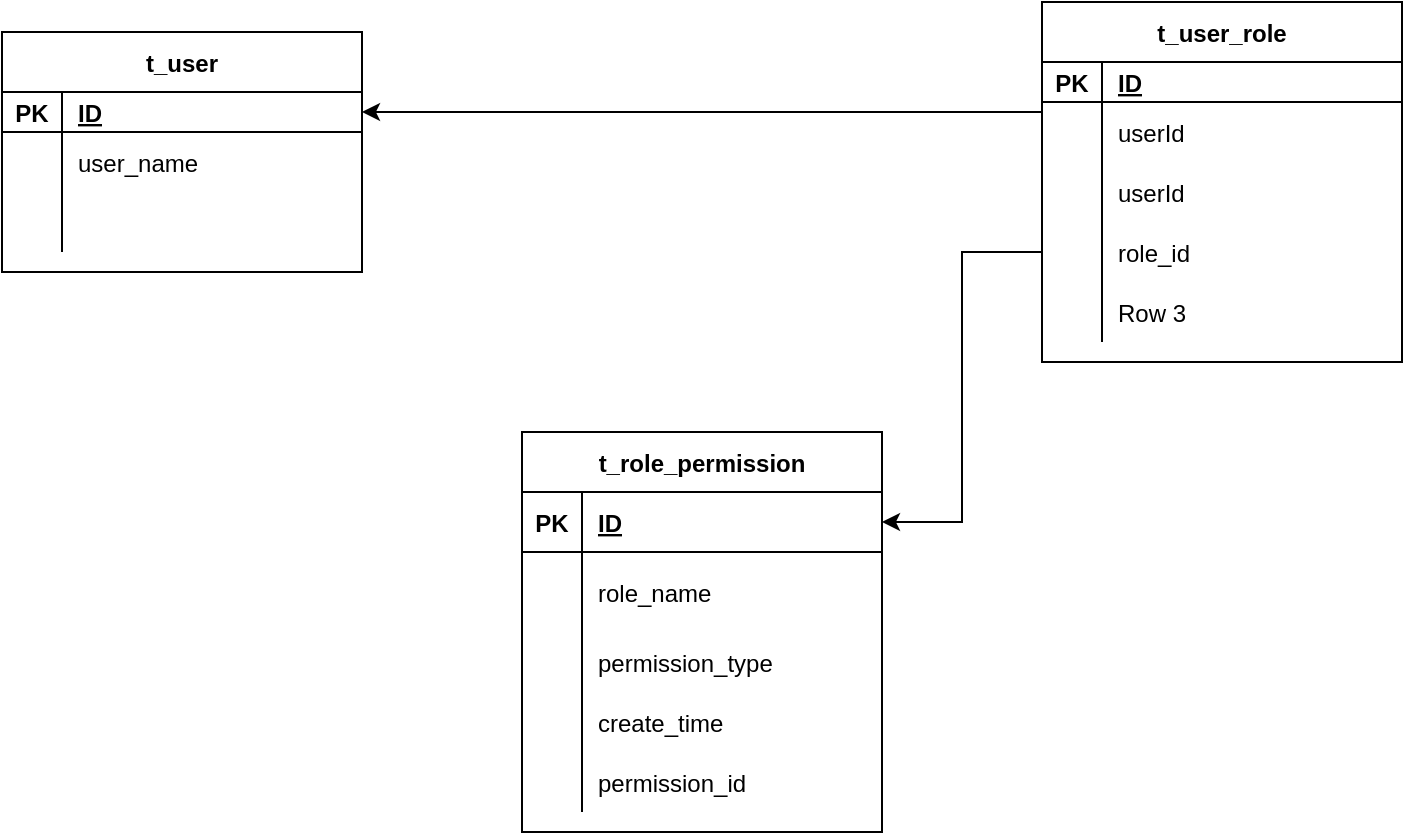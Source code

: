 <mxfile version="15.5.2" type="github"><diagram id="R2lEEEUBdFMjLlhIrx00" name="Page-1"><mxGraphModel dx="2480" dy="518" grid="1" gridSize="10" guides="1" tooltips="1" connect="1" arrows="1" fold="1" page="1" pageScale="1" pageWidth="850" pageHeight="1100" math="0" shadow="0" extFonts="Permanent Marker^https://fonts.googleapis.com/css?family=Permanent+Marker"><root><mxCell id="0"/><mxCell id="1" parent="0"/><mxCell id="S_AD6fV9rU1b3b5iWTok-379" style="edgeStyle=orthogonalEdgeStyle;rounded=0;orthogonalLoop=1;jettySize=auto;html=1;exitX=1;exitY=0.5;exitDx=0;exitDy=0;entryX=0;entryY=0.5;entryDx=0;entryDy=0;" parent="1" source="S_AD6fV9rU1b3b5iWTok-363" edge="1"><mxGeometry relative="1" as="geometry"><Array as="points"><mxPoint x="-370" y="555"/><mxPoint x="-370" y="70"/><mxPoint x="420" y="70"/><mxPoint x="420" y="165"/></Array><mxPoint x="440" y="165" as="targetPoint"/></mxGeometry></mxCell><mxCell id="zW3Mn5VmwguvHz7l2il5-1" value="&#10;t_role_permission&#10;" style="shape=table;startSize=30;container=1;collapsible=1;childLayout=tableLayout;fixedRows=1;rowLines=0;fontStyle=1;align=center;resizeLast=1;" parent="1" vertex="1"><mxGeometry x="-650" y="780" width="180" height="200" as="geometry"/></mxCell><mxCell id="zW3Mn5VmwguvHz7l2il5-2" value="" style="shape=partialRectangle;collapsible=0;dropTarget=0;pointerEvents=0;fillColor=none;top=0;left=0;bottom=1;right=0;points=[[0,0.5],[1,0.5]];portConstraint=eastwest;" parent="zW3Mn5VmwguvHz7l2il5-1" vertex="1"><mxGeometry y="30" width="180" height="30" as="geometry"/></mxCell><mxCell id="zW3Mn5VmwguvHz7l2il5-3" value="PK" style="shape=partialRectangle;connectable=0;fillColor=none;top=0;left=0;bottom=0;right=0;fontStyle=1;overflow=hidden;" parent="zW3Mn5VmwguvHz7l2il5-2" vertex="1"><mxGeometry width="30" height="30" as="geometry"><mxRectangle width="30" height="30" as="alternateBounds"/></mxGeometry></mxCell><mxCell id="zW3Mn5VmwguvHz7l2il5-4" value="ID" style="shape=partialRectangle;connectable=0;fillColor=none;top=0;left=0;bottom=0;right=0;align=left;spacingLeft=6;fontStyle=5;overflow=hidden;" parent="zW3Mn5VmwguvHz7l2il5-2" vertex="1"><mxGeometry x="30" width="150" height="30" as="geometry"><mxRectangle width="150" height="30" as="alternateBounds"/></mxGeometry></mxCell><mxCell id="zW3Mn5VmwguvHz7l2il5-5" value="" style="shape=partialRectangle;collapsible=0;dropTarget=0;pointerEvents=0;fillColor=none;top=0;left=0;bottom=0;right=0;points=[[0,0.5],[1,0.5]];portConstraint=eastwest;" parent="zW3Mn5VmwguvHz7l2il5-1" vertex="1"><mxGeometry y="60" width="180" height="40" as="geometry"/></mxCell><mxCell id="zW3Mn5VmwguvHz7l2il5-6" value="" style="shape=partialRectangle;connectable=0;fillColor=none;top=0;left=0;bottom=0;right=0;editable=1;overflow=hidden;" parent="zW3Mn5VmwguvHz7l2il5-5" vertex="1"><mxGeometry width="30" height="40" as="geometry"><mxRectangle width="30" height="40" as="alternateBounds"/></mxGeometry></mxCell><mxCell id="zW3Mn5VmwguvHz7l2il5-7" value="role_name" style="shape=partialRectangle;connectable=0;fillColor=none;top=0;left=0;bottom=0;right=0;align=left;spacingLeft=6;overflow=hidden;" parent="zW3Mn5VmwguvHz7l2il5-5" vertex="1"><mxGeometry x="30" width="150" height="40" as="geometry"><mxRectangle width="150" height="40" as="alternateBounds"/></mxGeometry></mxCell><mxCell id="zW3Mn5VmwguvHz7l2il5-8" value="" style="shape=partialRectangle;collapsible=0;dropTarget=0;pointerEvents=0;fillColor=none;top=0;left=0;bottom=0;right=0;points=[[0,0.5],[1,0.5]];portConstraint=eastwest;" parent="zW3Mn5VmwguvHz7l2il5-1" vertex="1"><mxGeometry y="100" width="180" height="30" as="geometry"/></mxCell><mxCell id="zW3Mn5VmwguvHz7l2il5-9" value="" style="shape=partialRectangle;connectable=0;fillColor=none;top=0;left=0;bottom=0;right=0;editable=1;overflow=hidden;" parent="zW3Mn5VmwguvHz7l2il5-8" vertex="1"><mxGeometry width="30" height="30" as="geometry"><mxRectangle width="30" height="30" as="alternateBounds"/></mxGeometry></mxCell><mxCell id="zW3Mn5VmwguvHz7l2il5-10" value="permission_type" style="shape=partialRectangle;connectable=0;fillColor=none;top=0;left=0;bottom=0;right=0;align=left;spacingLeft=6;overflow=hidden;" parent="zW3Mn5VmwguvHz7l2il5-8" vertex="1"><mxGeometry x="30" width="150" height="30" as="geometry"><mxRectangle width="150" height="30" as="alternateBounds"/></mxGeometry></mxCell><mxCell id="VnGAUY934WT5866t2yN_-14" value="" style="shape=partialRectangle;collapsible=0;dropTarget=0;pointerEvents=0;fillColor=none;top=0;left=0;bottom=0;right=0;points=[[0,0.5],[1,0.5]];portConstraint=eastwest;" vertex="1" parent="zW3Mn5VmwguvHz7l2il5-1"><mxGeometry y="130" width="180" height="30" as="geometry"/></mxCell><mxCell id="VnGAUY934WT5866t2yN_-15" value="" style="shape=partialRectangle;connectable=0;fillColor=none;top=0;left=0;bottom=0;right=0;editable=1;overflow=hidden;" vertex="1" parent="VnGAUY934WT5866t2yN_-14"><mxGeometry width="30" height="30" as="geometry"><mxRectangle width="30" height="30" as="alternateBounds"/></mxGeometry></mxCell><mxCell id="VnGAUY934WT5866t2yN_-16" value="create_time" style="shape=partialRectangle;connectable=0;fillColor=none;top=0;left=0;bottom=0;right=0;align=left;spacingLeft=6;overflow=hidden;" vertex="1" parent="VnGAUY934WT5866t2yN_-14"><mxGeometry x="30" width="150" height="30" as="geometry"><mxRectangle width="150" height="30" as="alternateBounds"/></mxGeometry></mxCell><mxCell id="VnGAUY934WT5866t2yN_-48" value="" style="shape=partialRectangle;collapsible=0;dropTarget=0;pointerEvents=0;fillColor=none;top=0;left=0;bottom=0;right=0;points=[[0,0.5],[1,0.5]];portConstraint=eastwest;" vertex="1" parent="zW3Mn5VmwguvHz7l2il5-1"><mxGeometry y="160" width="180" height="30" as="geometry"/></mxCell><mxCell id="VnGAUY934WT5866t2yN_-49" value="" style="shape=partialRectangle;connectable=0;fillColor=none;top=0;left=0;bottom=0;right=0;editable=1;overflow=hidden;" vertex="1" parent="VnGAUY934WT5866t2yN_-48"><mxGeometry width="30" height="30" as="geometry"><mxRectangle width="30" height="30" as="alternateBounds"/></mxGeometry></mxCell><mxCell id="VnGAUY934WT5866t2yN_-50" value="permission_id" style="shape=partialRectangle;connectable=0;fillColor=none;top=0;left=0;bottom=0;right=0;align=left;spacingLeft=6;overflow=hidden;" vertex="1" parent="VnGAUY934WT5866t2yN_-48"><mxGeometry x="30" width="150" height="30" as="geometry"><mxRectangle width="150" height="30" as="alternateBounds"/></mxGeometry></mxCell><mxCell id="VnGAUY934WT5866t2yN_-1" value="t_user_role" style="shape=table;startSize=30;container=1;collapsible=1;childLayout=tableLayout;fixedRows=1;rowLines=0;fontStyle=1;align=center;resizeLast=1;" vertex="1" parent="1"><mxGeometry x="-390" y="565" width="180" height="180" as="geometry"/></mxCell><mxCell id="VnGAUY934WT5866t2yN_-2" value="" style="shape=partialRectangle;collapsible=0;dropTarget=0;pointerEvents=0;fillColor=none;top=0;left=0;bottom=1;right=0;points=[[0,0.5],[1,0.5]];portConstraint=eastwest;" vertex="1" parent="VnGAUY934WT5866t2yN_-1"><mxGeometry y="30" width="180" height="20" as="geometry"/></mxCell><mxCell id="VnGAUY934WT5866t2yN_-3" value="PK" style="shape=partialRectangle;connectable=0;fillColor=none;top=0;left=0;bottom=0;right=0;fontStyle=1;overflow=hidden;" vertex="1" parent="VnGAUY934WT5866t2yN_-2"><mxGeometry width="30" height="20" as="geometry"><mxRectangle width="30" height="20" as="alternateBounds"/></mxGeometry></mxCell><mxCell id="VnGAUY934WT5866t2yN_-4" value="ID" style="shape=partialRectangle;connectable=0;fillColor=none;top=0;left=0;bottom=0;right=0;align=left;spacingLeft=6;fontStyle=5;overflow=hidden;" vertex="1" parent="VnGAUY934WT5866t2yN_-2"><mxGeometry x="30" width="150" height="20" as="geometry"><mxRectangle width="150" height="20" as="alternateBounds"/></mxGeometry></mxCell><mxCell id="VnGAUY934WT5866t2yN_-56" value="" style="shape=partialRectangle;collapsible=0;dropTarget=0;pointerEvents=0;fillColor=none;top=0;left=0;bottom=0;right=0;points=[[0,0.5],[1,0.5]];portConstraint=eastwest;" vertex="1" parent="VnGAUY934WT5866t2yN_-1"><mxGeometry y="50" width="180" height="30" as="geometry"/></mxCell><mxCell id="VnGAUY934WT5866t2yN_-57" value="" style="shape=partialRectangle;connectable=0;fillColor=none;top=0;left=0;bottom=0;right=0;editable=1;overflow=hidden;" vertex="1" parent="VnGAUY934WT5866t2yN_-56"><mxGeometry width="30" height="30" as="geometry"><mxRectangle width="30" height="30" as="alternateBounds"/></mxGeometry></mxCell><mxCell id="VnGAUY934WT5866t2yN_-58" value="userId" style="shape=partialRectangle;connectable=0;fillColor=none;top=0;left=0;bottom=0;right=0;align=left;spacingLeft=6;overflow=hidden;" vertex="1" parent="VnGAUY934WT5866t2yN_-56"><mxGeometry x="30" width="150" height="30" as="geometry"><mxRectangle width="150" height="30" as="alternateBounds"/></mxGeometry></mxCell><mxCell id="VnGAUY934WT5866t2yN_-5" value="" style="shape=partialRectangle;collapsible=0;dropTarget=0;pointerEvents=0;fillColor=none;top=0;left=0;bottom=0;right=0;points=[[0,0.5],[1,0.5]];portConstraint=eastwest;" vertex="1" parent="VnGAUY934WT5866t2yN_-1"><mxGeometry y="80" width="180" height="30" as="geometry"/></mxCell><mxCell id="VnGAUY934WT5866t2yN_-6" value="" style="shape=partialRectangle;connectable=0;fillColor=none;top=0;left=0;bottom=0;right=0;editable=1;overflow=hidden;" vertex="1" parent="VnGAUY934WT5866t2yN_-5"><mxGeometry width="30" height="30" as="geometry"><mxRectangle width="30" height="30" as="alternateBounds"/></mxGeometry></mxCell><mxCell id="VnGAUY934WT5866t2yN_-7" value="userId" style="shape=partialRectangle;connectable=0;fillColor=none;top=0;left=0;bottom=0;right=0;align=left;spacingLeft=6;overflow=hidden;" vertex="1" parent="VnGAUY934WT5866t2yN_-5"><mxGeometry x="30" width="150" height="30" as="geometry"><mxRectangle width="150" height="30" as="alternateBounds"/></mxGeometry></mxCell><mxCell id="VnGAUY934WT5866t2yN_-8" value="" style="shape=partialRectangle;collapsible=0;dropTarget=0;pointerEvents=0;fillColor=none;top=0;left=0;bottom=0;right=0;points=[[0,0.5],[1,0.5]];portConstraint=eastwest;" vertex="1" parent="VnGAUY934WT5866t2yN_-1"><mxGeometry y="110" width="180" height="30" as="geometry"/></mxCell><mxCell id="VnGAUY934WT5866t2yN_-9" value="" style="shape=partialRectangle;connectable=0;fillColor=none;top=0;left=0;bottom=0;right=0;editable=1;overflow=hidden;" vertex="1" parent="VnGAUY934WT5866t2yN_-8"><mxGeometry width="30" height="30" as="geometry"><mxRectangle width="30" height="30" as="alternateBounds"/></mxGeometry></mxCell><mxCell id="VnGAUY934WT5866t2yN_-10" value="role_id" style="shape=partialRectangle;connectable=0;fillColor=none;top=0;left=0;bottom=0;right=0;align=left;spacingLeft=6;overflow=hidden;" vertex="1" parent="VnGAUY934WT5866t2yN_-8"><mxGeometry x="30" width="150" height="30" as="geometry"><mxRectangle width="150" height="30" as="alternateBounds"/></mxGeometry></mxCell><mxCell id="VnGAUY934WT5866t2yN_-11" value="" style="shape=partialRectangle;collapsible=0;dropTarget=0;pointerEvents=0;fillColor=none;top=0;left=0;bottom=0;right=0;points=[[0,0.5],[1,0.5]];portConstraint=eastwest;" vertex="1" parent="VnGAUY934WT5866t2yN_-1"><mxGeometry y="140" width="180" height="30" as="geometry"/></mxCell><mxCell id="VnGAUY934WT5866t2yN_-12" value="" style="shape=partialRectangle;connectable=0;fillColor=none;top=0;left=0;bottom=0;right=0;editable=1;overflow=hidden;" vertex="1" parent="VnGAUY934WT5866t2yN_-11"><mxGeometry width="30" height="30" as="geometry"><mxRectangle width="30" height="30" as="alternateBounds"/></mxGeometry></mxCell><mxCell id="VnGAUY934WT5866t2yN_-13" value="Row 3" style="shape=partialRectangle;connectable=0;fillColor=none;top=0;left=0;bottom=0;right=0;align=left;spacingLeft=6;overflow=hidden;" vertex="1" parent="VnGAUY934WT5866t2yN_-11"><mxGeometry x="30" width="150" height="30" as="geometry"><mxRectangle width="150" height="30" as="alternateBounds"/></mxGeometry></mxCell><mxCell id="VnGAUY934WT5866t2yN_-17" value="t_user" style="shape=table;startSize=30;container=1;collapsible=1;childLayout=tableLayout;fixedRows=1;rowLines=0;fontStyle=1;align=center;resizeLast=1;" vertex="1" parent="1"><mxGeometry x="-910" y="580" width="180" height="120" as="geometry"/></mxCell><mxCell id="VnGAUY934WT5866t2yN_-18" value="" style="shape=partialRectangle;collapsible=0;dropTarget=0;pointerEvents=0;fillColor=none;top=0;left=0;bottom=1;right=0;points=[[0,0.5],[1,0.5]];portConstraint=eastwest;" vertex="1" parent="VnGAUY934WT5866t2yN_-17"><mxGeometry y="30" width="180" height="20" as="geometry"/></mxCell><mxCell id="VnGAUY934WT5866t2yN_-19" value="PK" style="shape=partialRectangle;connectable=0;fillColor=none;top=0;left=0;bottom=0;right=0;fontStyle=1;overflow=hidden;" vertex="1" parent="VnGAUY934WT5866t2yN_-18"><mxGeometry width="30" height="20" as="geometry"><mxRectangle width="30" height="20" as="alternateBounds"/></mxGeometry></mxCell><mxCell id="VnGAUY934WT5866t2yN_-20" value="ID" style="shape=partialRectangle;connectable=0;fillColor=none;top=0;left=0;bottom=0;right=0;align=left;spacingLeft=6;fontStyle=5;overflow=hidden;" vertex="1" parent="VnGAUY934WT5866t2yN_-18"><mxGeometry x="30" width="150" height="20" as="geometry"><mxRectangle width="150" height="20" as="alternateBounds"/></mxGeometry></mxCell><mxCell id="VnGAUY934WT5866t2yN_-21" value="" style="shape=partialRectangle;collapsible=0;dropTarget=0;pointerEvents=0;fillColor=none;top=0;left=0;bottom=0;right=0;points=[[0,0.5],[1,0.5]];portConstraint=eastwest;" vertex="1" parent="VnGAUY934WT5866t2yN_-17"><mxGeometry y="50" width="180" height="30" as="geometry"/></mxCell><mxCell id="VnGAUY934WT5866t2yN_-22" value="" style="shape=partialRectangle;connectable=0;fillColor=none;top=0;left=0;bottom=0;right=0;editable=1;overflow=hidden;" vertex="1" parent="VnGAUY934WT5866t2yN_-21"><mxGeometry width="30" height="30" as="geometry"><mxRectangle width="30" height="30" as="alternateBounds"/></mxGeometry></mxCell><mxCell id="VnGAUY934WT5866t2yN_-23" value="user_name" style="shape=partialRectangle;connectable=0;fillColor=none;top=0;left=0;bottom=0;right=0;align=left;spacingLeft=6;overflow=hidden;" vertex="1" parent="VnGAUY934WT5866t2yN_-21"><mxGeometry x="30" width="150" height="30" as="geometry"><mxRectangle width="150" height="30" as="alternateBounds"/></mxGeometry></mxCell><mxCell id="VnGAUY934WT5866t2yN_-24" value="" style="shape=partialRectangle;collapsible=0;dropTarget=0;pointerEvents=0;fillColor=none;top=0;left=0;bottom=0;right=0;points=[[0,0.5],[1,0.5]];portConstraint=eastwest;" vertex="1" parent="VnGAUY934WT5866t2yN_-17"><mxGeometry y="80" width="180" height="30" as="geometry"/></mxCell><mxCell id="VnGAUY934WT5866t2yN_-25" value="" style="shape=partialRectangle;connectable=0;fillColor=none;top=0;left=0;bottom=0;right=0;editable=1;overflow=hidden;" vertex="1" parent="VnGAUY934WT5866t2yN_-24"><mxGeometry width="30" height="30" as="geometry"><mxRectangle width="30" height="30" as="alternateBounds"/></mxGeometry></mxCell><mxCell id="VnGAUY934WT5866t2yN_-26" value="" style="shape=partialRectangle;connectable=0;fillColor=none;top=0;left=0;bottom=0;right=0;align=left;spacingLeft=6;overflow=hidden;" vertex="1" parent="VnGAUY934WT5866t2yN_-24"><mxGeometry x="30" width="150" height="30" as="geometry"><mxRectangle width="150" height="30" as="alternateBounds"/></mxGeometry></mxCell><mxCell id="VnGAUY934WT5866t2yN_-54" style="edgeStyle=orthogonalEdgeStyle;rounded=0;orthogonalLoop=1;jettySize=auto;html=1;exitX=0;exitY=0.5;exitDx=0;exitDy=0;" edge="1" parent="1" source="VnGAUY934WT5866t2yN_-8" target="zW3Mn5VmwguvHz7l2il5-2"><mxGeometry relative="1" as="geometry"><mxPoint x="-370" y="810" as="targetPoint"/></mxGeometry></mxCell><mxCell id="VnGAUY934WT5866t2yN_-59" style="edgeStyle=orthogonalEdgeStyle;rounded=0;orthogonalLoop=1;jettySize=auto;html=1;entryX=1;entryY=0.5;entryDx=0;entryDy=0;" edge="1" parent="1" source="VnGAUY934WT5866t2yN_-56" target="VnGAUY934WT5866t2yN_-18"><mxGeometry relative="1" as="geometry"><Array as="points"><mxPoint x="-520" y="620"/><mxPoint x="-520" y="620"/></Array></mxGeometry></mxCell></root></mxGraphModel></diagram></mxfile>